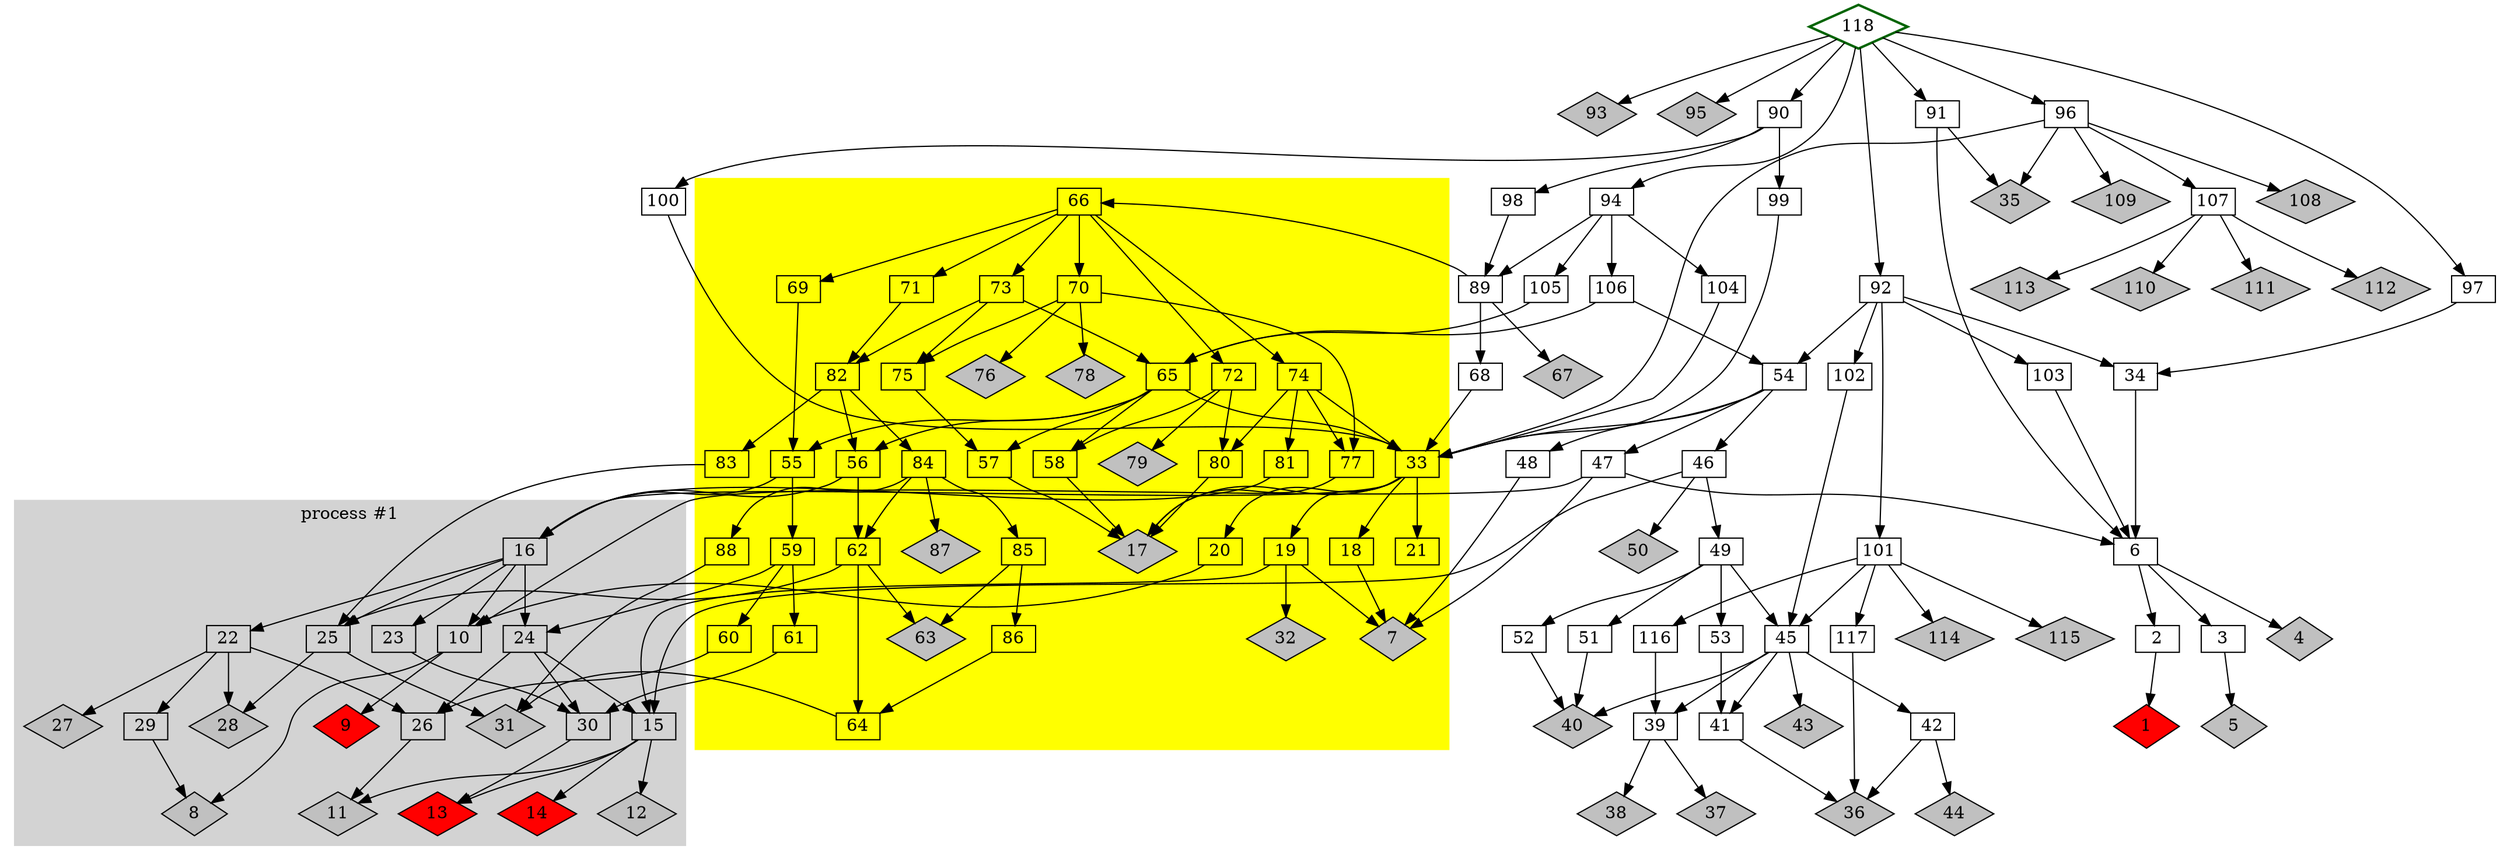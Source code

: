 digraph G {
	{ 
    node [shape=diamond, style=filled]
    1,9,13,14 [fillcolor=red]
	}
	{
	node [shape=diamond, style=filled]
	4, 5, 7, 8, 11, 12, 17, 27, 28, 31, 32, 35, 36, 37, 38, 40, 43, 44, 50, 63, 67, 76, 78, 79, 87, 93, 95, 108, 109, 110, 111, 112, 113, 114, 115 [fillcolor=gray]
	}
	{
	node [shape=box, width=0.5, height=0.3, fixedsize=true]
	2, 3, 6, 9, 10, 15, 16, 18, 19, 20, 21, 22, 23, 24, 25, 26, 29, 30, 33, 34, 39, 41, 42, 45, 46, 47, 48, 49, 51, 52, 53, 54, 55, 56, 57, 58, 59, 60, 61, 62, 64, 65, 66, 68, 69, 70, 71, 72, 73, 74, 75, 77, 80, 81, 82, 83, 84, 85, 86, 88, 89, 90, 91, 92, 94, 96, 97, 98, 99, 100, 101, 102, 103, 104, 105, 106, 107, 116, 117 
	}
	{
	node [shape=diamond, style=bold]
	118 [color=darkgreen]
	}
	
	subgraph cluster_0 {
		style=filled;
		color=yellow;
		66 -> 69, 70, 71, 72, 73, 74
		69 -> 55
		55 -> 16, 59
		59 -> 24, 60, 61
		60 -> 26
		61 -> 30
		70 -> 75, 76, 77, 78
		75 -> 57 -> 17
		77 -> 17
		71 -> 82
		82 -> 56, 83, 84
		56 -> 16, 62
		62 -> 25, 63, 64
		64 -> 31
		83 -> 25
		84 -> 62, 85, 87, 88
		88 -> 31
		85 -> 63, 86
		86 -> 64
		72 -> 58, 79, 80
		58, 80 -> 17
		73 -> 65, 75, 82
		65 -> 33, 55, 56, 57, 58
		33 -> 16, 17, 18, 19, 20, 21
		18 -> 7
		19 -> 7, 15, 32
		20 -> 10
		74 -> 33, 77, 80, 81
		81 -> 16
	}
	
	subgraph cluster_1 {
		style=filled;
		color=lightgrey;
		16 -> 10, 22, 23, 24, 25
		10 -> 8, 9
		22 -> 26, 27, 28, 29
		26 -> 11
		29 -> 8
		23 -> 30 -> 13
		24 -> 26, 30, 15
		15 -> 11, 12, 13, 14
		25 -> 28, 31;
		label = "process #1";
	}
	118 -> 90, 91, 92, 93, 94, 95, 96, 97
	90 -> 98, 99, 100
	98 -> 89
	89 -> 66, 67, 68	
	68 -> 33
	99 -> 33
	100 -> 33
	91 -> 6, 35
	6 -> 2, 3, 4
	2 -> 1
	3 -> 5
	92 -> 34, 54, 101, 102, 103
	34 -> 6
	54 -> 33, 46, 47, 48
	46 -> 15, 49, 50
	49 -> 45, 51, 52, 53
	45 -> 39, 40, 41, 42, 43
	39 -> 37, 38
	41, 42 -> 36
	42 -> 44
	51, 52 -> 40
	53 -> 41
	47 -> 10, 7, 6
	48 -> 7
	101 -> 45, 114, 115, 116, 117
	116 -> 39
	117 -> 36
	102 -> 45
	103 -> 6
	94 -> 89, 104, 105, 106
	104 -> 33
	105 -> 65
	106 -> 65, 54
	96 -> 33, 35, 107, 108, 109
	107 -> 110, 111, 112, 113
	97 -> 34
}